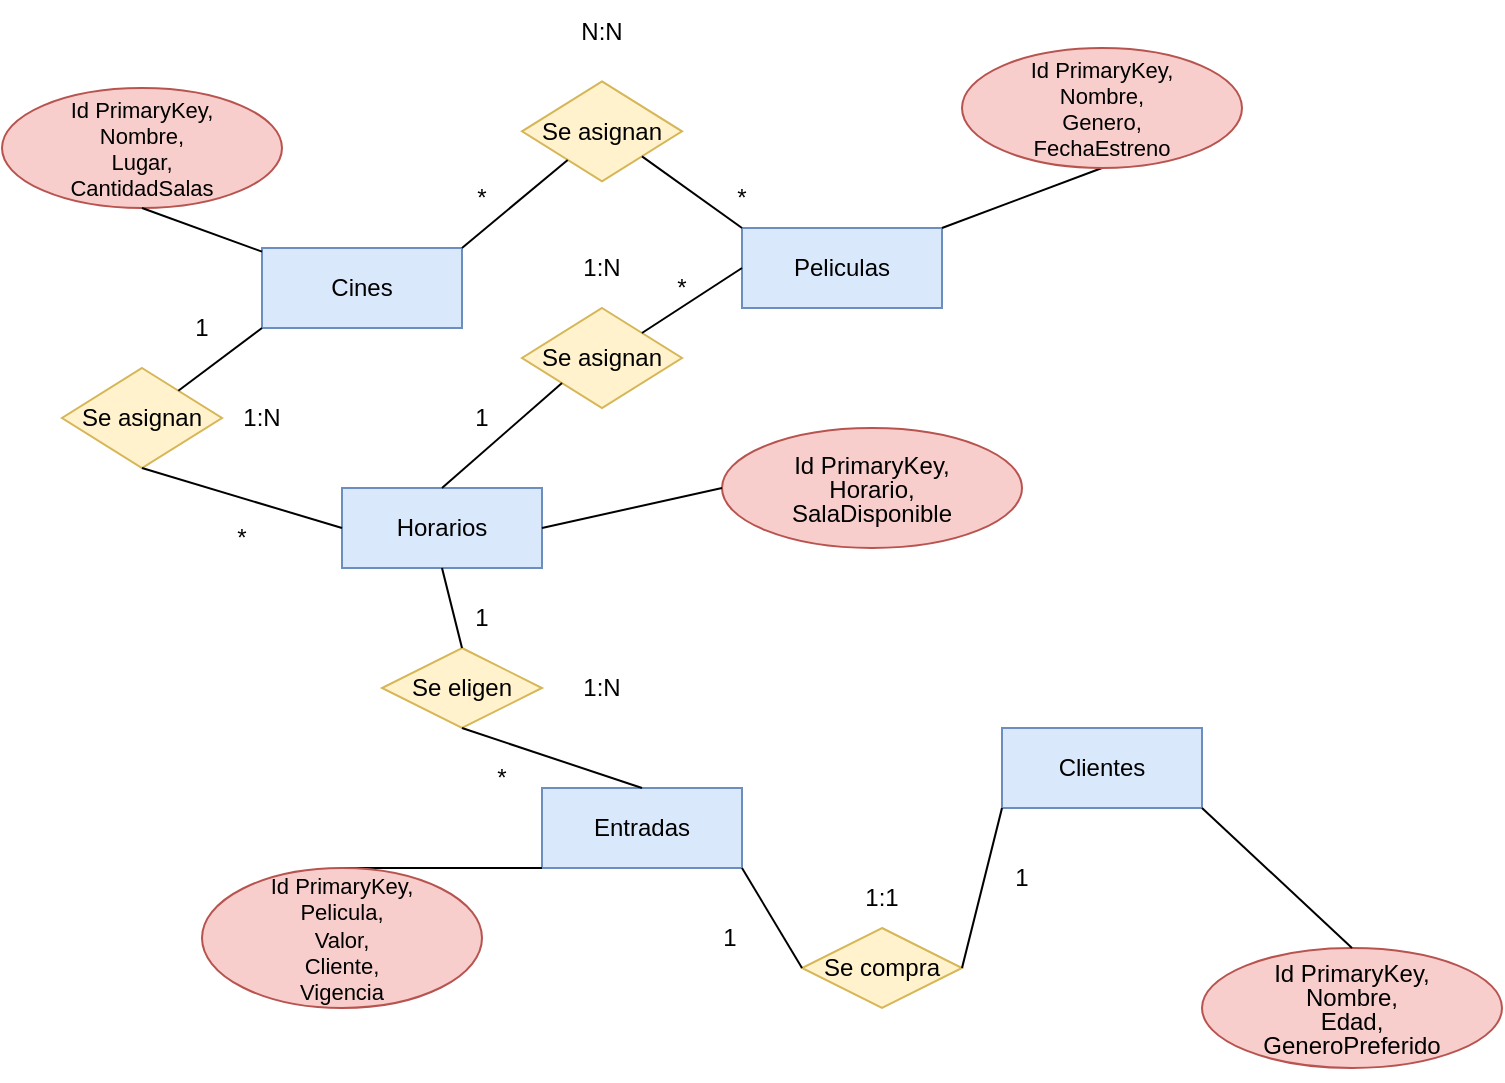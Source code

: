 <mxfile version="20.8.23" type="device"><diagram name="Página-1" id="Kf8eTRC-tYamIUliZSab"><mxGraphModel dx="1062" dy="597" grid="1" gridSize="10" guides="1" tooltips="1" connect="1" arrows="1" fold="1" page="1" pageScale="1" pageWidth="827" pageHeight="1169" math="0" shadow="0"><root><mxCell id="0"/><mxCell id="1" parent="0"/><mxCell id="CYoI2W9njRsn0Qnzdub3-1" value="Cines" style="rounded=0;whiteSpace=wrap;html=1;fillColor=#dae8fc;strokeColor=#6c8ebf;" vertex="1" parent="1"><mxGeometry x="150" y="130" width="100" height="40" as="geometry"/></mxCell><mxCell id="CYoI2W9njRsn0Qnzdub3-2" value="&lt;div style=&quot;&quot;&gt;&lt;span style=&quot;font-size: 11px; background-color: initial;&quot;&gt;Id PrimaryKey,&lt;/span&gt;&lt;/div&gt;&lt;font style=&quot;font-size: 11px;&quot;&gt;&lt;div style=&quot;&quot;&gt;&lt;span style=&quot;background-color: initial;&quot;&gt;Nombre,&lt;/span&gt;&lt;/div&gt;&lt;div style=&quot;&quot;&gt;&lt;span style=&quot;background-color: initial;&quot;&gt;Lugar,&lt;/span&gt;&lt;/div&gt;&lt;div style=&quot;&quot;&gt;&lt;span style=&quot;background-color: initial;&quot;&gt;CantidadSalas&lt;/span&gt;&lt;/div&gt;&lt;/font&gt;" style="ellipse;whiteSpace=wrap;html=1;align=center;fillColor=#f8cecc;strokeColor=#b85450;" vertex="1" parent="1"><mxGeometry x="20" y="50" width="140" height="60" as="geometry"/></mxCell><mxCell id="CYoI2W9njRsn0Qnzdub3-3" value="" style="endArrow=none;html=1;rounded=0;exitX=0.5;exitY=1;exitDx=0;exitDy=0;" edge="1" parent="1" source="CYoI2W9njRsn0Qnzdub3-2" target="CYoI2W9njRsn0Qnzdub3-1"><mxGeometry width="50" height="50" relative="1" as="geometry"><mxPoint x="60" y="350" as="sourcePoint"/><mxPoint x="110" y="300" as="targetPoint"/></mxGeometry></mxCell><mxCell id="CYoI2W9njRsn0Qnzdub3-6" value="Clientes" style="rounded=0;whiteSpace=wrap;html=1;fillColor=#dae8fc;strokeColor=#6c8ebf;" vertex="1" parent="1"><mxGeometry x="520" y="370" width="100" height="40" as="geometry"/></mxCell><mxCell id="CYoI2W9njRsn0Qnzdub3-7" value="&lt;p style=&quot;line-height: 100%;&quot;&gt;&lt;font style=&quot;font-size: 12px;&quot;&gt;Id PrimaryKey,&lt;br&gt;Nombre,&lt;br&gt;Edad,&lt;br&gt;GeneroPreferido&lt;/font&gt;&lt;/p&gt;" style="ellipse;whiteSpace=wrap;html=1;fillColor=#f8cecc;strokeColor=#b85450;" vertex="1" parent="1"><mxGeometry x="620" y="480" width="150" height="60" as="geometry"/></mxCell><mxCell id="CYoI2W9njRsn0Qnzdub3-8" value="" style="endArrow=none;html=1;rounded=0;exitX=0.5;exitY=0;exitDx=0;exitDy=0;entryX=1;entryY=1;entryDx=0;entryDy=0;" edge="1" parent="1" source="CYoI2W9njRsn0Qnzdub3-7" target="CYoI2W9njRsn0Qnzdub3-6"><mxGeometry width="50" height="50" relative="1" as="geometry"><mxPoint x="635" y="630" as="sourcePoint"/><mxPoint x="685" y="580" as="targetPoint"/></mxGeometry></mxCell><mxCell id="CYoI2W9njRsn0Qnzdub3-9" value="Peliculas" style="rounded=0;whiteSpace=wrap;html=1;fillColor=#dae8fc;strokeColor=#6c8ebf;" vertex="1" parent="1"><mxGeometry x="390" y="120" width="100" height="40" as="geometry"/></mxCell><mxCell id="CYoI2W9njRsn0Qnzdub3-11" value="" style="endArrow=none;html=1;rounded=0;exitX=0.5;exitY=1;exitDx=0;exitDy=0;entryX=1;entryY=0;entryDx=0;entryDy=0;" edge="1" parent="1" source="CYoI2W9njRsn0Qnzdub3-13" target="CYoI2W9njRsn0Qnzdub3-9"><mxGeometry width="50" height="50" relative="1" as="geometry"><mxPoint x="565.0" y="96.67" as="sourcePoint"/><mxPoint x="630" y="120.003" as="targetPoint"/></mxGeometry></mxCell><mxCell id="CYoI2W9njRsn0Qnzdub3-13" value="&lt;div style=&quot;&quot;&gt;&lt;span style=&quot;font-size: 11px; background-color: initial;&quot;&gt;Id PrimaryKey,&lt;/span&gt;&lt;/div&gt;&lt;font style=&quot;font-size: 11px;&quot;&gt;&lt;div style=&quot;&quot;&gt;&lt;span style=&quot;background-color: initial;&quot;&gt;Nombre,&lt;/span&gt;&lt;/div&gt;&lt;div style=&quot;&quot;&gt;&lt;span style=&quot;background-color: initial;&quot;&gt;Genero,&lt;/span&gt;&lt;/div&gt;&lt;div style=&quot;&quot;&gt;FechaEstreno&lt;/div&gt;&lt;/font&gt;" style="ellipse;whiteSpace=wrap;html=1;align=center;fillColor=#f8cecc;strokeColor=#b85450;" vertex="1" parent="1"><mxGeometry x="500" y="30" width="140" height="60" as="geometry"/></mxCell><mxCell id="CYoI2W9njRsn0Qnzdub3-14" value="Horarios" style="rounded=0;whiteSpace=wrap;html=1;fillColor=#dae8fc;strokeColor=#6c8ebf;" vertex="1" parent="1"><mxGeometry x="190" y="250" width="100" height="40" as="geometry"/></mxCell><mxCell id="CYoI2W9njRsn0Qnzdub3-15" value="&lt;p style=&quot;line-height: 100%;&quot;&gt;&lt;font style=&quot;font-size: 12px;&quot;&gt;Id PrimaryKey,&lt;br&gt;Horario,&lt;br&gt;SalaDisponible&lt;br&gt;&lt;/font&gt;&lt;/p&gt;" style="ellipse;whiteSpace=wrap;html=1;fillColor=#f8cecc;strokeColor=#b85450;" vertex="1" parent="1"><mxGeometry x="380" y="220" width="150" height="60" as="geometry"/></mxCell><mxCell id="CYoI2W9njRsn0Qnzdub3-16" value="" style="endArrow=none;html=1;rounded=0;exitX=0;exitY=0.5;exitDx=0;exitDy=0;entryX=1;entryY=0.5;entryDx=0;entryDy=0;" edge="1" parent="1" source="CYoI2W9njRsn0Qnzdub3-15" target="CYoI2W9njRsn0Qnzdub3-14"><mxGeometry width="50" height="50" relative="1" as="geometry"><mxPoint x="720" y="336.67" as="sourcePoint"/><mxPoint x="250" y="300" as="targetPoint"/></mxGeometry></mxCell><mxCell id="CYoI2W9njRsn0Qnzdub3-20" value="Entradas" style="rounded=0;whiteSpace=wrap;html=1;fillColor=#dae8fc;strokeColor=#6c8ebf;" vertex="1" parent="1"><mxGeometry x="290" y="400" width="100" height="40" as="geometry"/></mxCell><mxCell id="CYoI2W9njRsn0Qnzdub3-21" value="" style="endArrow=none;html=1;rounded=0;exitX=0.5;exitY=0;exitDx=0;exitDy=0;entryX=0;entryY=1;entryDx=0;entryDy=0;" edge="1" parent="1" source="CYoI2W9njRsn0Qnzdub3-22" target="CYoI2W9njRsn0Qnzdub3-20"><mxGeometry width="50" height="50" relative="1" as="geometry"><mxPoint x="305.0" y="260" as="sourcePoint"/><mxPoint x="330" y="450" as="targetPoint"/></mxGeometry></mxCell><mxCell id="CYoI2W9njRsn0Qnzdub3-22" value="&lt;div style=&quot;&quot;&gt;&lt;span style=&quot;font-size: 11px; background-color: initial;&quot;&gt;Id PrimaryKey,&lt;/span&gt;&lt;/div&gt;&lt;font style=&quot;font-size: 11px;&quot;&gt;&lt;div style=&quot;&quot;&gt;&lt;span style=&quot;background-color: initial;&quot;&gt;Pelicula,&lt;/span&gt;&lt;/div&gt;&lt;div style=&quot;&quot;&gt;&lt;span style=&quot;background-color: initial;&quot;&gt;Valor,&lt;/span&gt;&lt;/div&gt;&lt;div style=&quot;&quot;&gt;&lt;span style=&quot;background-color: initial;&quot;&gt;Cliente,&lt;/span&gt;&lt;/div&gt;&lt;div style=&quot;&quot;&gt;Vigencia&lt;/div&gt;&lt;/font&gt;" style="ellipse;whiteSpace=wrap;html=1;align=center;fillColor=#f8cecc;strokeColor=#b85450;" vertex="1" parent="1"><mxGeometry x="120" y="440" width="140" height="70" as="geometry"/></mxCell><mxCell id="CYoI2W9njRsn0Qnzdub3-23" value="Se asignan" style="rhombus;whiteSpace=wrap;html=1;fontSize=12;fillColor=#fff2cc;strokeColor=#d6b656;" vertex="1" parent="1"><mxGeometry x="280" y="46.67" width="80" height="50" as="geometry"/></mxCell><mxCell id="CYoI2W9njRsn0Qnzdub3-30" value="" style="endArrow=none;html=1;rounded=0;fontSize=12;exitX=1;exitY=0;exitDx=0;exitDy=0;" edge="1" parent="1" source="CYoI2W9njRsn0Qnzdub3-1" target="CYoI2W9njRsn0Qnzdub3-23"><mxGeometry width="50" height="50" relative="1" as="geometry"><mxPoint x="390" y="280" as="sourcePoint"/><mxPoint x="440" y="230" as="targetPoint"/></mxGeometry></mxCell><mxCell id="CYoI2W9njRsn0Qnzdub3-31" value="" style="endArrow=none;html=1;rounded=0;fontSize=12;entryX=1;entryY=1;entryDx=0;entryDy=0;exitX=0;exitY=0;exitDx=0;exitDy=0;" edge="1" parent="1" source="CYoI2W9njRsn0Qnzdub3-9" target="CYoI2W9njRsn0Qnzdub3-23"><mxGeometry width="50" height="50" relative="1" as="geometry"><mxPoint x="390" y="280" as="sourcePoint"/><mxPoint x="440" y="230" as="targetPoint"/></mxGeometry></mxCell><mxCell id="CYoI2W9njRsn0Qnzdub3-32" value="N:N" style="text;html=1;strokeColor=none;fillColor=none;align=center;verticalAlign=middle;whiteSpace=wrap;rounded=0;fontSize=12;" vertex="1" parent="1"><mxGeometry x="290" y="6.67" width="60" height="30" as="geometry"/></mxCell><mxCell id="CYoI2W9njRsn0Qnzdub3-34" value="Se asignan" style="rhombus;whiteSpace=wrap;html=1;fontSize=12;fillColor=#fff2cc;strokeColor=#d6b656;" vertex="1" parent="1"><mxGeometry x="280" y="160" width="80" height="50" as="geometry"/></mxCell><mxCell id="CYoI2W9njRsn0Qnzdub3-35" value="" style="endArrow=none;html=1;rounded=0;fontSize=12;exitX=0;exitY=0.5;exitDx=0;exitDy=0;entryX=1;entryY=0;entryDx=0;entryDy=0;" edge="1" parent="1" source="CYoI2W9njRsn0Qnzdub3-9" target="CYoI2W9njRsn0Qnzdub3-34"><mxGeometry width="50" height="50" relative="1" as="geometry"><mxPoint x="550" y="260" as="sourcePoint"/><mxPoint x="600" y="210" as="targetPoint"/></mxGeometry></mxCell><mxCell id="CYoI2W9njRsn0Qnzdub3-36" value="" style="endArrow=none;html=1;rounded=0;fontSize=12;exitX=0.5;exitY=0;exitDx=0;exitDy=0;entryX=0;entryY=1;entryDx=0;entryDy=0;" edge="1" parent="1" source="CYoI2W9njRsn0Qnzdub3-14" target="CYoI2W9njRsn0Qnzdub3-34"><mxGeometry width="50" height="50" relative="1" as="geometry"><mxPoint x="500" y="150" as="sourcePoint"/><mxPoint x="590" y="128" as="targetPoint"/></mxGeometry></mxCell><mxCell id="CYoI2W9njRsn0Qnzdub3-37" value="1:N" style="text;html=1;strokeColor=none;fillColor=none;align=center;verticalAlign=middle;whiteSpace=wrap;rounded=0;fontSize=12;" vertex="1" parent="1"><mxGeometry x="290" y="125" width="60" height="30" as="geometry"/></mxCell><mxCell id="CYoI2W9njRsn0Qnzdub3-38" value="Se asignan" style="rhombus;whiteSpace=wrap;html=1;fontSize=12;fillColor=#fff2cc;strokeColor=#d6b656;" vertex="1" parent="1"><mxGeometry x="50" y="190" width="80" height="50" as="geometry"/></mxCell><mxCell id="CYoI2W9njRsn0Qnzdub3-39" value="1:N" style="text;html=1;strokeColor=none;fillColor=none;align=center;verticalAlign=middle;whiteSpace=wrap;rounded=0;fontSize=12;" vertex="1" parent="1"><mxGeometry x="120" y="200" width="60" height="30" as="geometry"/></mxCell><mxCell id="CYoI2W9njRsn0Qnzdub3-40" value="" style="endArrow=none;html=1;rounded=0;fontSize=12;entryX=0;entryY=1;entryDx=0;entryDy=0;" edge="1" parent="1" source="CYoI2W9njRsn0Qnzdub3-38" target="CYoI2W9njRsn0Qnzdub3-1"><mxGeometry width="50" height="50" relative="1" as="geometry"><mxPoint x="40" y="160" as="sourcePoint"/><mxPoint x="90" y="110" as="targetPoint"/></mxGeometry></mxCell><mxCell id="CYoI2W9njRsn0Qnzdub3-41" value="" style="endArrow=none;html=1;rounded=0;fontSize=12;exitX=0;exitY=0.5;exitDx=0;exitDy=0;" edge="1" parent="1" source="CYoI2W9njRsn0Qnzdub3-14"><mxGeometry width="50" height="50" relative="1" as="geometry"><mxPoint x="40" y="290" as="sourcePoint"/><mxPoint x="90" y="240" as="targetPoint"/></mxGeometry></mxCell><mxCell id="CYoI2W9njRsn0Qnzdub3-42" value="Se eligen" style="rhombus;whiteSpace=wrap;html=1;fontSize=12;fillColor=#fff2cc;strokeColor=#d6b656;" vertex="1" parent="1"><mxGeometry x="210" y="330" width="80" height="40" as="geometry"/></mxCell><mxCell id="CYoI2W9njRsn0Qnzdub3-44" value="" style="endArrow=none;html=1;rounded=0;fontSize=12;entryX=0.5;entryY=1;entryDx=0;entryDy=0;exitX=0.5;exitY=0;exitDx=0;exitDy=0;" edge="1" parent="1" source="CYoI2W9njRsn0Qnzdub3-42" target="CYoI2W9njRsn0Qnzdub3-14"><mxGeometry width="50" height="50" relative="1" as="geometry"><mxPoint x="390" y="260" as="sourcePoint"/><mxPoint x="440" y="210" as="targetPoint"/></mxGeometry></mxCell><mxCell id="CYoI2W9njRsn0Qnzdub3-45" value="1:N" style="text;html=1;strokeColor=none;fillColor=none;align=center;verticalAlign=middle;whiteSpace=wrap;rounded=0;fontSize=12;" vertex="1" parent="1"><mxGeometry x="290" y="335" width="60" height="30" as="geometry"/></mxCell><mxCell id="CYoI2W9njRsn0Qnzdub3-47" value="Se compra" style="rhombus;whiteSpace=wrap;html=1;fontSize=12;fillColor=#fff2cc;strokeColor=#d6b656;" vertex="1" parent="1"><mxGeometry x="420" y="470" width="80" height="40" as="geometry"/></mxCell><mxCell id="CYoI2W9njRsn0Qnzdub3-48" value="" style="endArrow=none;html=1;rounded=0;fontSize=12;exitX=1;exitY=0.5;exitDx=0;exitDy=0;entryX=0;entryY=1;entryDx=0;entryDy=0;" edge="1" parent="1" source="CYoI2W9njRsn0Qnzdub3-47" target="CYoI2W9njRsn0Qnzdub3-6"><mxGeometry width="50" height="50" relative="1" as="geometry"><mxPoint x="480" y="490" as="sourcePoint"/><mxPoint x="530" y="450" as="targetPoint"/></mxGeometry></mxCell><mxCell id="CYoI2W9njRsn0Qnzdub3-49" value="" style="endArrow=none;html=1;rounded=0;fontSize=12;exitX=1;exitY=1;exitDx=0;exitDy=0;entryX=0;entryY=0.5;entryDx=0;entryDy=0;" edge="1" parent="1" source="CYoI2W9njRsn0Qnzdub3-20" target="CYoI2W9njRsn0Qnzdub3-47"><mxGeometry width="50" height="50" relative="1" as="geometry"><mxPoint x="390" y="390" as="sourcePoint"/><mxPoint x="440" y="340" as="targetPoint"/></mxGeometry></mxCell><mxCell id="CYoI2W9njRsn0Qnzdub3-50" value="1:1" style="text;html=1;strokeColor=none;fillColor=none;align=center;verticalAlign=middle;whiteSpace=wrap;rounded=0;fontSize=12;" vertex="1" parent="1"><mxGeometry x="430" y="440" width="60" height="30" as="geometry"/></mxCell><mxCell id="CYoI2W9njRsn0Qnzdub3-51" value="1" style="text;html=1;strokeColor=none;fillColor=none;align=center;verticalAlign=middle;whiteSpace=wrap;rounded=0;fontSize=12;" vertex="1" parent="1"><mxGeometry x="90" y="155" width="60" height="30" as="geometry"/></mxCell><mxCell id="CYoI2W9njRsn0Qnzdub3-52" value="*" style="text;html=1;strokeColor=none;fillColor=none;align=center;verticalAlign=middle;whiteSpace=wrap;rounded=0;fontSize=12;" vertex="1" parent="1"><mxGeometry x="110" y="260" width="60" height="30" as="geometry"/></mxCell><mxCell id="CYoI2W9njRsn0Qnzdub3-53" value="*" style="text;html=1;strokeColor=none;fillColor=none;align=center;verticalAlign=middle;whiteSpace=wrap;rounded=0;fontSize=12;" vertex="1" parent="1"><mxGeometry x="230" y="90" width="60" height="30" as="geometry"/></mxCell><mxCell id="CYoI2W9njRsn0Qnzdub3-55" value="*" style="text;html=1;strokeColor=none;fillColor=none;align=center;verticalAlign=middle;whiteSpace=wrap;rounded=0;fontSize=12;" vertex="1" parent="1"><mxGeometry x="360" y="90" width="60" height="30" as="geometry"/></mxCell><mxCell id="CYoI2W9njRsn0Qnzdub3-56" value="*" style="text;html=1;strokeColor=none;fillColor=none;align=center;verticalAlign=middle;whiteSpace=wrap;rounded=0;fontSize=12;" vertex="1" parent="1"><mxGeometry x="330" y="135" width="60" height="30" as="geometry"/></mxCell><mxCell id="CYoI2W9njRsn0Qnzdub3-58" value="" style="endArrow=none;html=1;rounded=0;fontSize=12;exitX=0.5;exitY=0;exitDx=0;exitDy=0;" edge="1" parent="1" source="CYoI2W9njRsn0Qnzdub3-20"><mxGeometry width="50" height="50" relative="1" as="geometry"><mxPoint x="340" y="400" as="sourcePoint"/><mxPoint x="250" y="370" as="targetPoint"/></mxGeometry></mxCell><mxCell id="CYoI2W9njRsn0Qnzdub3-57" value="*" style="text;html=1;strokeColor=none;fillColor=none;align=center;verticalAlign=middle;whiteSpace=wrap;rounded=0;fontSize=12;" vertex="1" parent="1"><mxGeometry x="240" y="380" width="60" height="30" as="geometry"/></mxCell><mxCell id="CYoI2W9njRsn0Qnzdub3-60" value="1" style="text;html=1;strokeColor=none;fillColor=none;align=center;verticalAlign=middle;whiteSpace=wrap;rounded=0;fontSize=12;" vertex="1" parent="1"><mxGeometry x="230" y="300" width="60" height="30" as="geometry"/></mxCell><mxCell id="CYoI2W9njRsn0Qnzdub3-61" value="1" style="text;html=1;strokeColor=none;fillColor=none;align=center;verticalAlign=middle;whiteSpace=wrap;rounded=0;fontSize=12;" vertex="1" parent="1"><mxGeometry x="230" y="200" width="60" height="30" as="geometry"/></mxCell><mxCell id="CYoI2W9njRsn0Qnzdub3-62" value="1" style="text;html=1;strokeColor=none;fillColor=none;align=center;verticalAlign=middle;whiteSpace=wrap;rounded=0;fontSize=12;" vertex="1" parent="1"><mxGeometry x="500" y="430" width="60" height="30" as="geometry"/></mxCell><mxCell id="CYoI2W9njRsn0Qnzdub3-63" value="1" style="text;html=1;strokeColor=none;fillColor=none;align=center;verticalAlign=middle;whiteSpace=wrap;rounded=0;fontSize=12;" vertex="1" parent="1"><mxGeometry x="354" y="460" width="60" height="30" as="geometry"/></mxCell></root></mxGraphModel></diagram></mxfile>
